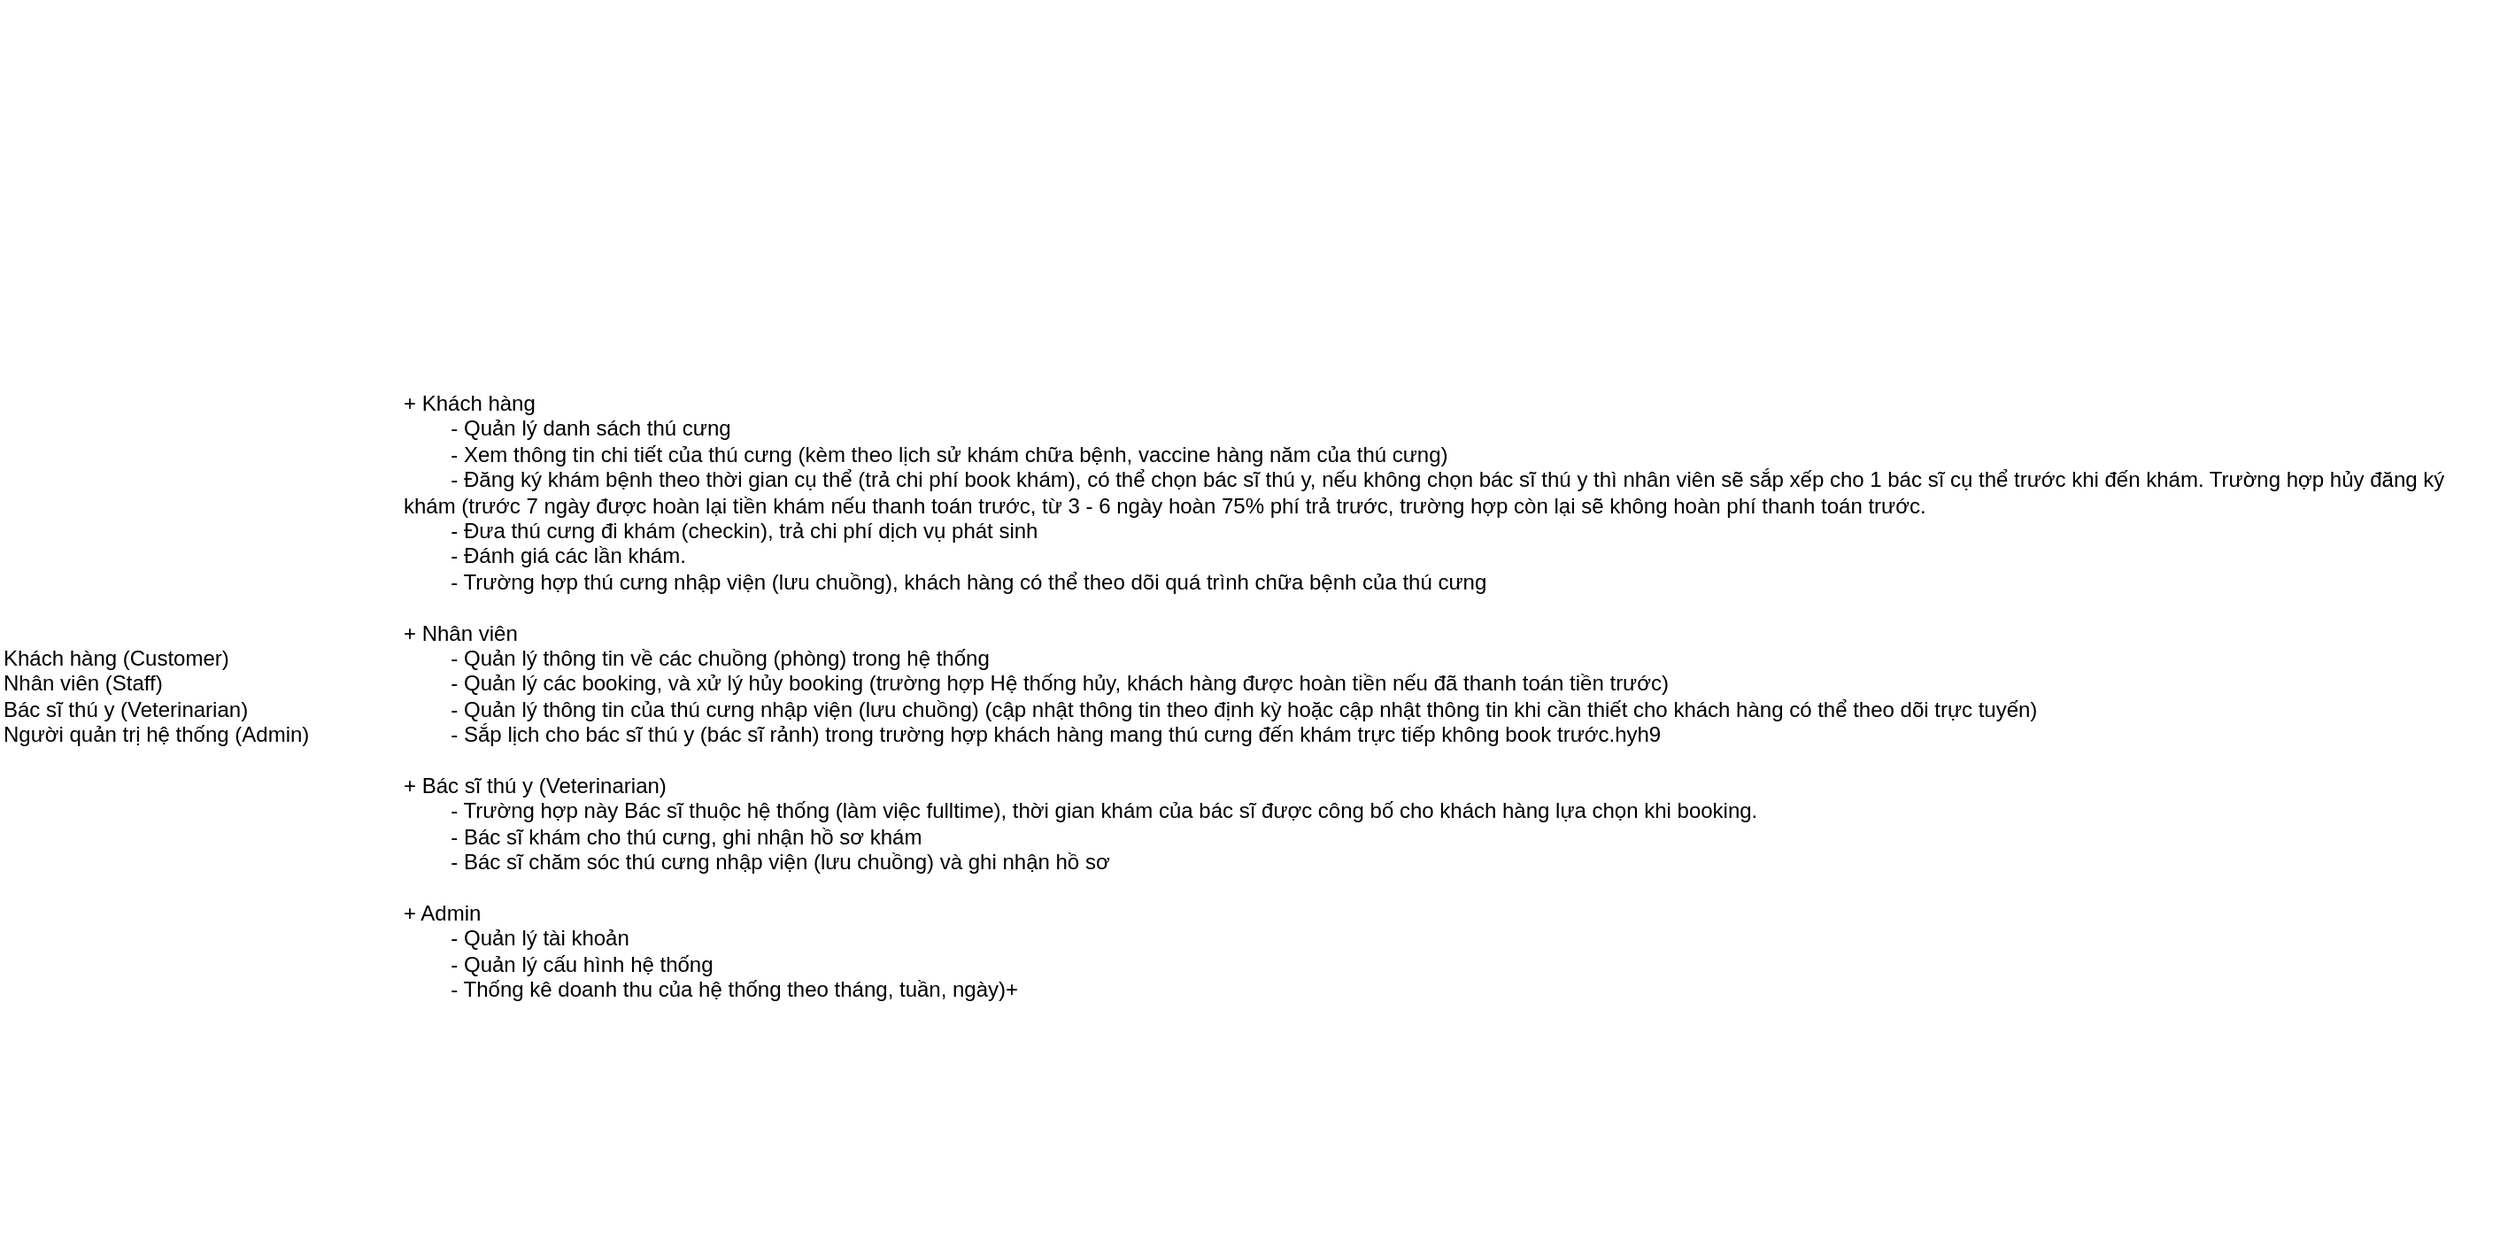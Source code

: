 <mxfile version="25.0.3">
  <diagram name="Trang-1" id="8K1XiuxhxCOyhfcTuzyn">
    <mxGraphModel dx="1050" dy="1796" grid="1" gridSize="10" guides="1" tooltips="1" connect="1" arrows="1" fold="1" page="1" pageScale="1" pageWidth="827" pageHeight="1169" math="0" shadow="0">
      <root>
        <mxCell id="0" />
        <mxCell id="1" parent="0" />
        <mxCell id="QY5TkbS7HgelhhC83756-1" value="&lt;table border=&quot;0&quot; cellpadding=&quot;0&quot; cellspacing=&quot;0&quot; width=&quot;1409&quot; height=&quot;572&quot; style=&quot;border-collapse:collapse;width:845,42pt;&quot;&gt;&#xa; &lt;colgroup&gt;&lt;col width=&quot;226&quot; style=&quot;width:135,70pt;&quot;&gt;&#xa; &lt;col width=&quot;1183&quot; style=&quot;width:710,10pt;&quot;&gt;&#xa; &lt;/colgroup&gt;&lt;tbody&gt;&lt;tr height=&quot;572&quot; style=&quot;height:343,20pt;&quot;&gt;&#xa;  &lt;td class=&quot;et2&quot; height=&quot;572&quot; width=&quot;226&quot; style=&quot;height:343,20pt;width:135,70pt;&quot;&gt;Khách hàng (Customer)&lt;br&gt;Nhân viên (Staff)&lt;br&gt;Bác sĩ thú y (Veterinarian)&lt;br&gt;Người quản trị hệ thống (Admin)&lt;/td&gt;&#xa;  &lt;td class=&quot;et2&quot; width=&quot;1183&quot; style=&quot;width:710,10pt;&quot;&gt;+ Khách hàng&lt;br&gt;&lt;span style=&quot;mso-spacerun:yes&quot;&gt;&amp;nbsp;&amp;nbsp;&amp;nbsp;&amp;nbsp;&amp;nbsp;&amp;nbsp;&amp;nbsp; &lt;/span&gt;- Quản lý danh sách thú cưng&lt;br&gt;&lt;span style=&quot;mso-spacerun:yes&quot;&gt;&amp;nbsp;&amp;nbsp;&amp;nbsp;&amp;nbsp;&amp;nbsp;&amp;nbsp;&amp;nbsp; &lt;/span&gt;- Xem thông tin chi tiết của thú cưng (kèm theo lịch sử khám chữa bệnh, vaccine hàng năm của thú cưng)&lt;br&gt;&lt;span style=&quot;mso-spacerun:yes&quot;&gt;&amp;nbsp;&amp;nbsp;&amp;nbsp;&amp;nbsp;&amp;nbsp;&amp;nbsp;&amp;nbsp; &lt;/span&gt;- Đăng ký khám bệnh theo thời gian cụ thể (trả chi phí book khám), có thể chọn bác sĩ thú y, nếu không chọn bác sĩ thú y thì nhân viên sẽ sắp xếp cho 1 bác sĩ cụ thể trước khi đến khám. Trường hợp hủy đăng ký khám (trước 7 ngày được hoàn lại tiền khám nếu thanh toán trước, từ 3 - 6 ngày hoàn 75% phí trả trước, trường hợp còn lại sẽ không hoàn phí thanh toán trước.&lt;br&gt;&lt;span style=&quot;mso-spacerun:yes&quot;&gt;&amp;nbsp;&amp;nbsp;&amp;nbsp;&amp;nbsp;&amp;nbsp;&amp;nbsp;&amp;nbsp; &lt;/span&gt;- Đưa thú cưng đi khám (checkin), trả chi phí dịch vụ phát sinh&lt;br&gt;&lt;span style=&quot;mso-spacerun:yes&quot;&gt;&amp;nbsp;&amp;nbsp;&amp;nbsp;&amp;nbsp;&amp;nbsp;&amp;nbsp;&amp;nbsp; &lt;/span&gt;- Đánh giá các lần khám.&lt;br&gt;&lt;span style=&quot;mso-spacerun:yes&quot;&gt;&amp;nbsp;&amp;nbsp;&amp;nbsp;&amp;nbsp;&amp;nbsp;&amp;nbsp;&amp;nbsp; &lt;/span&gt;- Trường hợp thú cưng nhập viện (lưu chuồng), khách hàng có thể theo dõi quá trình chữa bệnh của thú cưng&lt;br&gt;&lt;br&gt;+ Nhân viên &lt;br&gt;&lt;span style=&quot;mso-spacerun:yes&quot;&gt;&amp;nbsp;&amp;nbsp;&amp;nbsp;&amp;nbsp;&amp;nbsp;&amp;nbsp;&amp;nbsp; &lt;/span&gt;- Quản lý thông tin về các chuồng (phòng) trong hệ thống &lt;br&gt;&lt;span style=&quot;mso-spacerun:yes&quot;&gt;&amp;nbsp;&amp;nbsp;&amp;nbsp;&amp;nbsp;&amp;nbsp;&amp;nbsp;&amp;nbsp; &lt;/span&gt;- Quản lý các booking, và xử lý hủy booking (trường hợp Hệ thống hủy, khách hàng được hoàn tiền nếu đã thanh toán tiền trước)&lt;br&gt;&lt;span style=&quot;mso-spacerun:yes&quot;&gt;&amp;nbsp;&amp;nbsp;&amp;nbsp;&amp;nbsp;&amp;nbsp;&amp;nbsp;&amp;nbsp; &lt;/span&gt;- Quản lý thông tin của thú cưng nhập viện (lưu chuồng) (cập nhật thông tin theo định kỳ hoặc cập nhật thông tin khi cần thiết cho khách hàng có thể theo dõi trực tuyến)&lt;br&gt;&lt;span style=&quot;mso-spacerun:yes&quot;&gt;&amp;nbsp;&amp;nbsp;&amp;nbsp;&amp;nbsp;&amp;nbsp;&amp;nbsp;&amp;nbsp; &lt;/span&gt;- Sắp lịch cho bác sĩ thú y (bác sĩ rảnh) trong trường hợp khách hàng mang thú cưng đến khám trực tiếp không book trước.hyh9&lt;br&gt;&lt;br&gt;+ Bác sĩ thú y (Veterinarian)&lt;br&gt;&lt;span style=&quot;mso-spacerun:yes&quot;&gt;&amp;nbsp;&amp;nbsp;&amp;nbsp;&amp;nbsp;&amp;nbsp;&amp;nbsp;&amp;nbsp; &lt;/span&gt;- Trường hợp này Bác sĩ thuộc hệ thống (làm việc fulltime), thời gian khám của bác sĩ được công bố cho khách hàng lựa chọn khi booking. &lt;br&gt;&lt;span style=&quot;mso-spacerun:yes&quot;&gt;&amp;nbsp;&amp;nbsp;&amp;nbsp;&amp;nbsp;&amp;nbsp;&amp;nbsp;&amp;nbsp; &lt;/span&gt;- Bác sĩ khám cho thú cưng, ghi nhận hồ sơ khám&lt;br&gt;&lt;span style=&quot;mso-spacerun:yes&quot;&gt;&amp;nbsp;&amp;nbsp;&amp;nbsp;&amp;nbsp;&amp;nbsp;&amp;nbsp;&amp;nbsp; &lt;/span&gt;- Bác sĩ chăm sóc thú cưng nhập viện (lưu chuồng) và ghi nhận hồ sơ&lt;br&gt;&lt;br&gt;+ Admin&lt;br&gt;&lt;span style=&quot;mso-spacerun:yes&quot;&gt;&amp;nbsp;&amp;nbsp;&amp;nbsp;&amp;nbsp;&amp;nbsp;&amp;nbsp;&amp;nbsp; &lt;/span&gt;- Quản lý tài khoản&lt;br&gt;&lt;span style=&quot;mso-spacerun:yes&quot;&gt;&amp;nbsp;&amp;nbsp;&amp;nbsp;&amp;nbsp;&amp;nbsp;&amp;nbsp;&amp;nbsp; &lt;/span&gt;- Quản lý cấu hình hệ thống&lt;br&gt;&lt;span style=&quot;mso-spacerun:yes&quot;&gt;&amp;nbsp;&amp;nbsp;&amp;nbsp;&amp;nbsp;&amp;nbsp;&amp;nbsp;&amp;nbsp; &lt;/span&gt;- Thống kê doanh thu của hệ thống theo tháng, tuần, ngày)+&lt;/td&gt;&#xa; &lt;/tr&gt;&#xa;&lt;/tbody&gt;&lt;/table&gt;" style="text;whiteSpace=wrap;html=1;" vertex="1" parent="1">
          <mxGeometry x="70" y="-100" width="560" height="700" as="geometry" />
        </mxCell>
      </root>
    </mxGraphModel>
  </diagram>
</mxfile>
